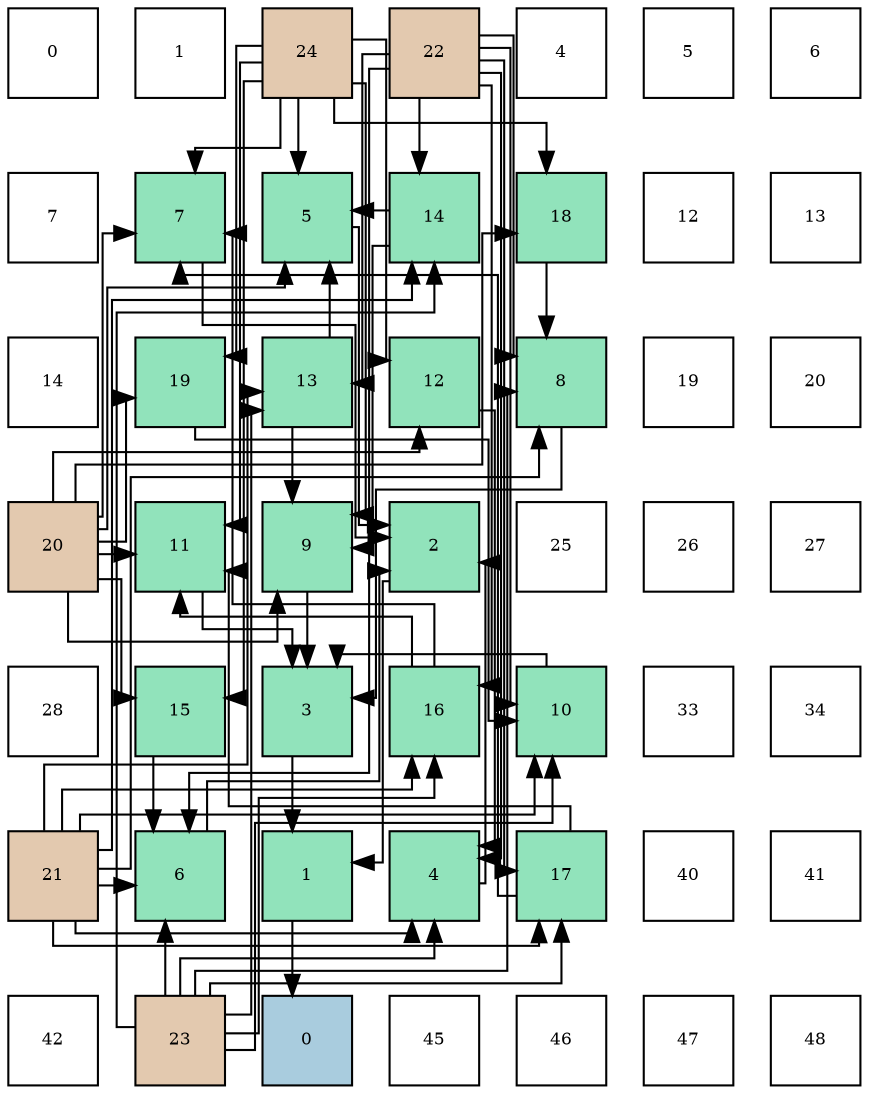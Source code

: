 digraph layout{
 rankdir=TB;
 splines=ortho;
 node [style=filled shape=square fixedsize=true width=0.6];
0[label="0", fontsize=8, fillcolor="#ffffff"];
1[label="1", fontsize=8, fillcolor="#ffffff"];
2[label="24", fontsize=8, fillcolor="#e3c9af"];
3[label="22", fontsize=8, fillcolor="#e3c9af"];
4[label="4", fontsize=8, fillcolor="#ffffff"];
5[label="5", fontsize=8, fillcolor="#ffffff"];
6[label="6", fontsize=8, fillcolor="#ffffff"];
7[label="7", fontsize=8, fillcolor="#ffffff"];
8[label="7", fontsize=8, fillcolor="#91e3bb"];
9[label="5", fontsize=8, fillcolor="#91e3bb"];
10[label="14", fontsize=8, fillcolor="#91e3bb"];
11[label="18", fontsize=8, fillcolor="#91e3bb"];
12[label="12", fontsize=8, fillcolor="#ffffff"];
13[label="13", fontsize=8, fillcolor="#ffffff"];
14[label="14", fontsize=8, fillcolor="#ffffff"];
15[label="19", fontsize=8, fillcolor="#91e3bb"];
16[label="13", fontsize=8, fillcolor="#91e3bb"];
17[label="12", fontsize=8, fillcolor="#91e3bb"];
18[label="8", fontsize=8, fillcolor="#91e3bb"];
19[label="19", fontsize=8, fillcolor="#ffffff"];
20[label="20", fontsize=8, fillcolor="#ffffff"];
21[label="20", fontsize=8, fillcolor="#e3c9af"];
22[label="11", fontsize=8, fillcolor="#91e3bb"];
23[label="9", fontsize=8, fillcolor="#91e3bb"];
24[label="2", fontsize=8, fillcolor="#91e3bb"];
25[label="25", fontsize=8, fillcolor="#ffffff"];
26[label="26", fontsize=8, fillcolor="#ffffff"];
27[label="27", fontsize=8, fillcolor="#ffffff"];
28[label="28", fontsize=8, fillcolor="#ffffff"];
29[label="15", fontsize=8, fillcolor="#91e3bb"];
30[label="3", fontsize=8, fillcolor="#91e3bb"];
31[label="16", fontsize=8, fillcolor="#91e3bb"];
32[label="10", fontsize=8, fillcolor="#91e3bb"];
33[label="33", fontsize=8, fillcolor="#ffffff"];
34[label="34", fontsize=8, fillcolor="#ffffff"];
35[label="21", fontsize=8, fillcolor="#e3c9af"];
36[label="6", fontsize=8, fillcolor="#91e3bb"];
37[label="1", fontsize=8, fillcolor="#91e3bb"];
38[label="4", fontsize=8, fillcolor="#91e3bb"];
39[label="17", fontsize=8, fillcolor="#91e3bb"];
40[label="40", fontsize=8, fillcolor="#ffffff"];
41[label="41", fontsize=8, fillcolor="#ffffff"];
42[label="42", fontsize=8, fillcolor="#ffffff"];
43[label="23", fontsize=8, fillcolor="#e3c9af"];
44[label="0", fontsize=8, fillcolor="#a9ccde"];
45[label="45", fontsize=8, fillcolor="#ffffff"];
46[label="46", fontsize=8, fillcolor="#ffffff"];
47[label="47", fontsize=8, fillcolor="#ffffff"];
48[label="48", fontsize=8, fillcolor="#ffffff"];
edge [constraint=false, style=vis];37 -> 44;
24 -> 37;
30 -> 37;
38 -> 24;
9 -> 24;
36 -> 24;
8 -> 24;
18 -> 30;
23 -> 30;
32 -> 30;
22 -> 30;
17 -> 38;
35 -> 38;
3 -> 38;
43 -> 38;
16 -> 9;
10 -> 9;
21 -> 9;
2 -> 9;
29 -> 36;
35 -> 36;
3 -> 36;
43 -> 36;
31 -> 8;
39 -> 8;
21 -> 8;
2 -> 8;
11 -> 18;
35 -> 18;
3 -> 18;
43 -> 18;
16 -> 23;
10 -> 23;
21 -> 23;
2 -> 23;
15 -> 32;
35 -> 32;
3 -> 32;
43 -> 32;
31 -> 22;
39 -> 22;
21 -> 22;
2 -> 22;
21 -> 17;
2 -> 17;
35 -> 16;
3 -> 16;
43 -> 16;
35 -> 10;
3 -> 10;
43 -> 10;
21 -> 29;
2 -> 29;
35 -> 31;
3 -> 31;
43 -> 31;
35 -> 39;
3 -> 39;
43 -> 39;
21 -> 11;
2 -> 11;
21 -> 15;
2 -> 15;
edge [constraint=true, style=invis];
0 -> 7 -> 14 -> 21 -> 28 -> 35 -> 42;
1 -> 8 -> 15 -> 22 -> 29 -> 36 -> 43;
2 -> 9 -> 16 -> 23 -> 30 -> 37 -> 44;
3 -> 10 -> 17 -> 24 -> 31 -> 38 -> 45;
4 -> 11 -> 18 -> 25 -> 32 -> 39 -> 46;
5 -> 12 -> 19 -> 26 -> 33 -> 40 -> 47;
6 -> 13 -> 20 -> 27 -> 34 -> 41 -> 48;
rank = same {0 -> 1 -> 2 -> 3 -> 4 -> 5 -> 6};
rank = same {7 -> 8 -> 9 -> 10 -> 11 -> 12 -> 13};
rank = same {14 -> 15 -> 16 -> 17 -> 18 -> 19 -> 20};
rank = same {21 -> 22 -> 23 -> 24 -> 25 -> 26 -> 27};
rank = same {28 -> 29 -> 30 -> 31 -> 32 -> 33 -> 34};
rank = same {35 -> 36 -> 37 -> 38 -> 39 -> 40 -> 41};
rank = same {42 -> 43 -> 44 -> 45 -> 46 -> 47 -> 48};
}